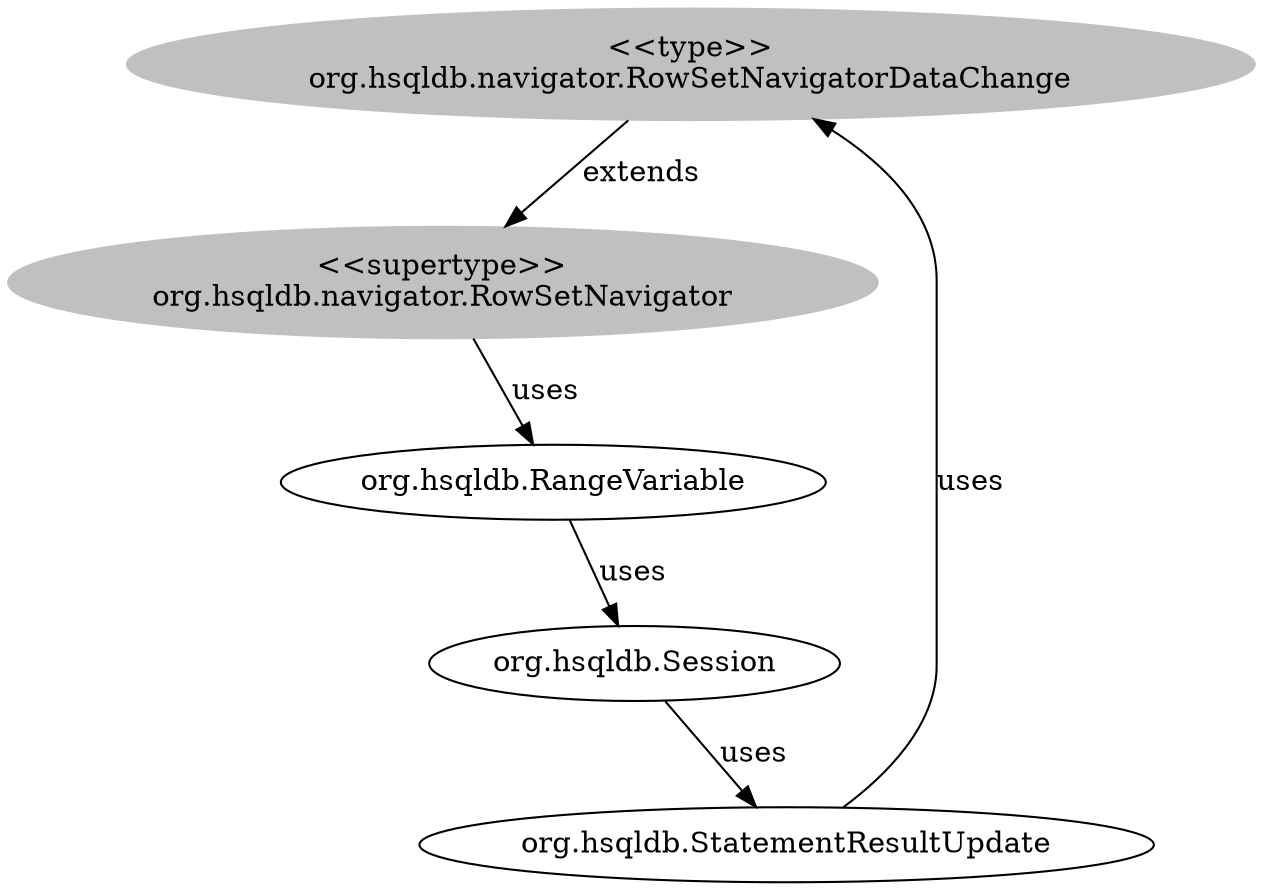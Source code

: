 digraph stk {
	org_hsqldb_navigator_RowSetNavigatorDataChange [label="<<type>>
org.hsqldb.navigator.RowSetNavigatorDataChange",style=filled,color="grey"];
	org_hsqldb_navigator_RowSetNavigator [label="<<supertype>>
org.hsqldb.navigator.RowSetNavigator",style=filled,color="grey"];
	org_hsqldb_RangeVariable [label="org.hsqldb.RangeVariable"];
	org_hsqldb_StatementResultUpdate [label="org.hsqldb.StatementResultUpdate"];
	org_hsqldb_Session [label="org.hsqldb.Session"];
	org_hsqldb_navigator_RowSetNavigatorDataChange -> org_hsqldb_navigator_RowSetNavigator [label=extends];
	org_hsqldb_navigator_RowSetNavigator -> org_hsqldb_RangeVariable [label=uses];
	org_hsqldb_RangeVariable -> org_hsqldb_Session [label=uses];
	org_hsqldb_Session -> org_hsqldb_StatementResultUpdate [label=uses];
	org_hsqldb_StatementResultUpdate -> org_hsqldb_navigator_RowSetNavigatorDataChange [label=uses];
}
